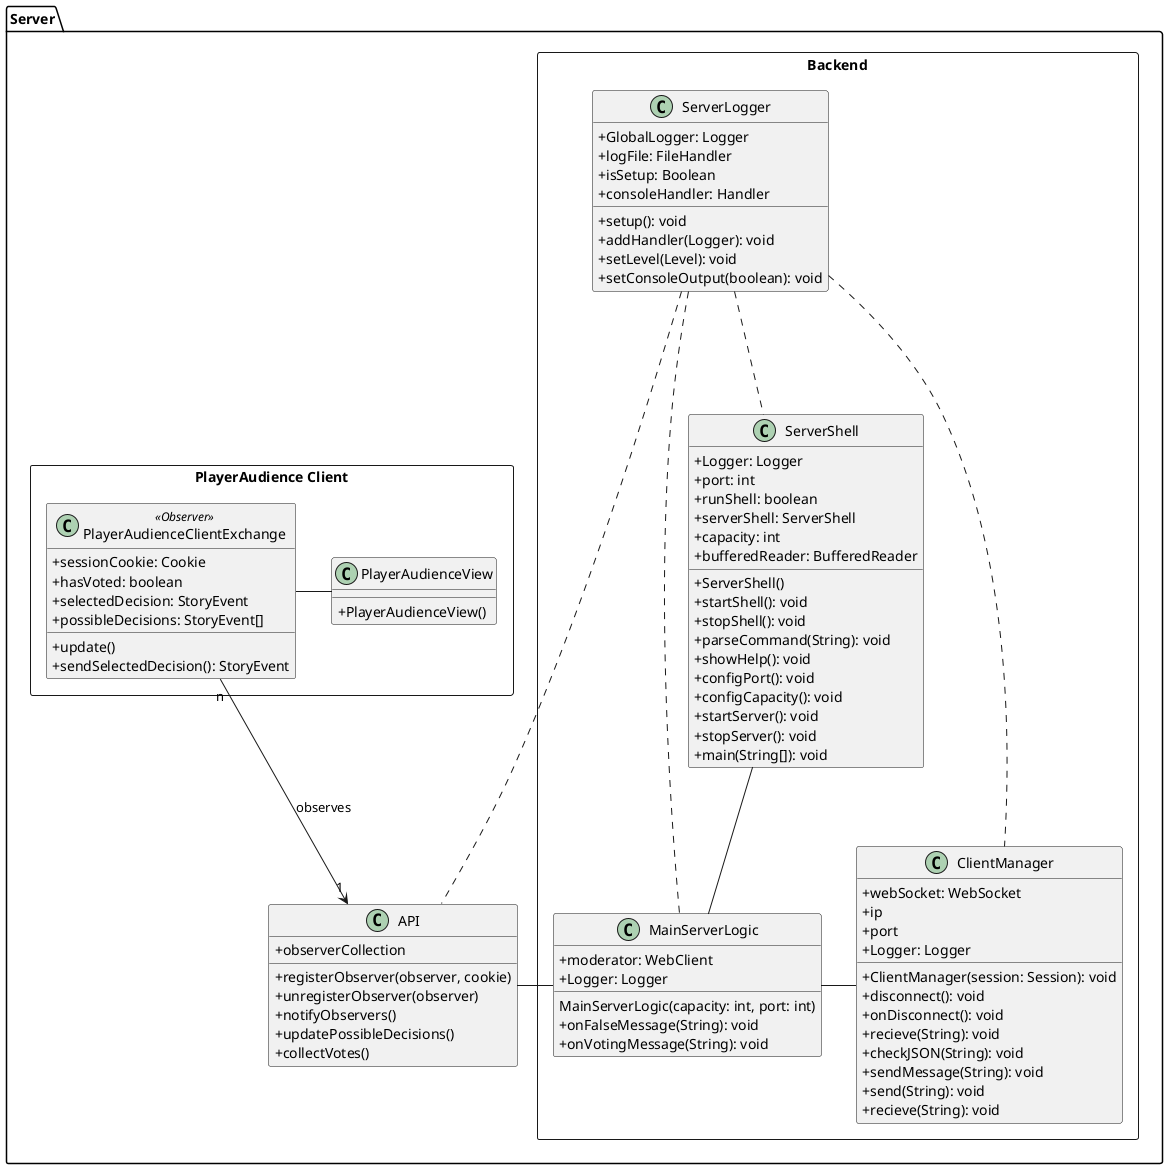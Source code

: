 @startuml

skinparam classAttributeIconSize 0

package "Server" {
   class "API" as api {
        {field} +observerCollection
        {method} +registerObserver(observer, cookie)
        {method} +unregisterObserver(observer)
        {method} +notifyObservers()
        {method} +updatePossibleDecisions()
        {method} +collectVotes()
  }
  package "Backend" <<Rectangle>>{
    class "ServerShell" as ss {
      {field} +Logger: Logger
      {field} +port: int
      {field} +runShell: boolean
      {field} +serverShell: ServerShell
      {field} +capacity: int
      {field} +bufferedReader: BufferedReader
      {method} +ServerShell()
      {method} +startShell(): void
      {method} +stopShell(): void
      {method} +parseCommand(String): void
      {method} +showHelp(): void
      {method} +configPort(): void
      {method} +configCapacity(): void
      {method} +startServer(): void
      {method} +stopServer(): void
      {method} +main(String[]): void
    }

    class "ClientManager" as cm {
      {field} +webSocket: WebSocket
      {field} +ip
      {field} +port
      {field} +Logger: Logger
      {method} +ClientManager(session: Session): void
      {method} +disconnect(): void
      {method} +onDisconnect(): void
      {method} +recieve(String): void
      {method} +checkJSON(String): void
      {method} +sendMessage(String): void
      {method} +send(String): void
      {method} +recieve(String): void
    }    

    class "MainServerLogic" as msl {
      {field} +moderator: WebClient
      {field} +Logger: Logger
      {method} MainServerLogic(capacity: int, port: int)
      {method} +onFalseMessage(String): void
      {method} +onVotingMessage(String): void

    }

    class "ServerLogger" as sl {
      {field} +GlobalLogger: Logger
      {field} +logFile: FileHandler
      {field} +isSetup: Boolean
      {field} +consoleHandler: Handler
      {method} +setup(): void
      {method} +addHandler(Logger): void
      {method} +setLevel(Level): void
      {method} +setConsoleOutput(boolean): void
    }
  }
  package "PlayerAudience Client" <<Rectangle>>{  
    class "PlayerAudienceClientExchange" as pace <<Observer>>{
      {field} +sessionCookie: Cookie
      {field} +hasVoted: boolean
      {field} +selectedDecision: StoryEvent
      {field} +possibleDecisions: StoryEvent[]
      {method} +update()
      {method} +sendSelectedDecision(): StoryEvent 
    }

    class "PlayerAudienceView" as pav {
      {method} +PlayerAudienceView()
    }
  }
}



ss -- msl
msl - cm
msl -right- api
sl ... cm
sl ... msl
sl ... api
sl ... ss
pace - pav
api "1" <-up- "n" pace : observes
@enduml